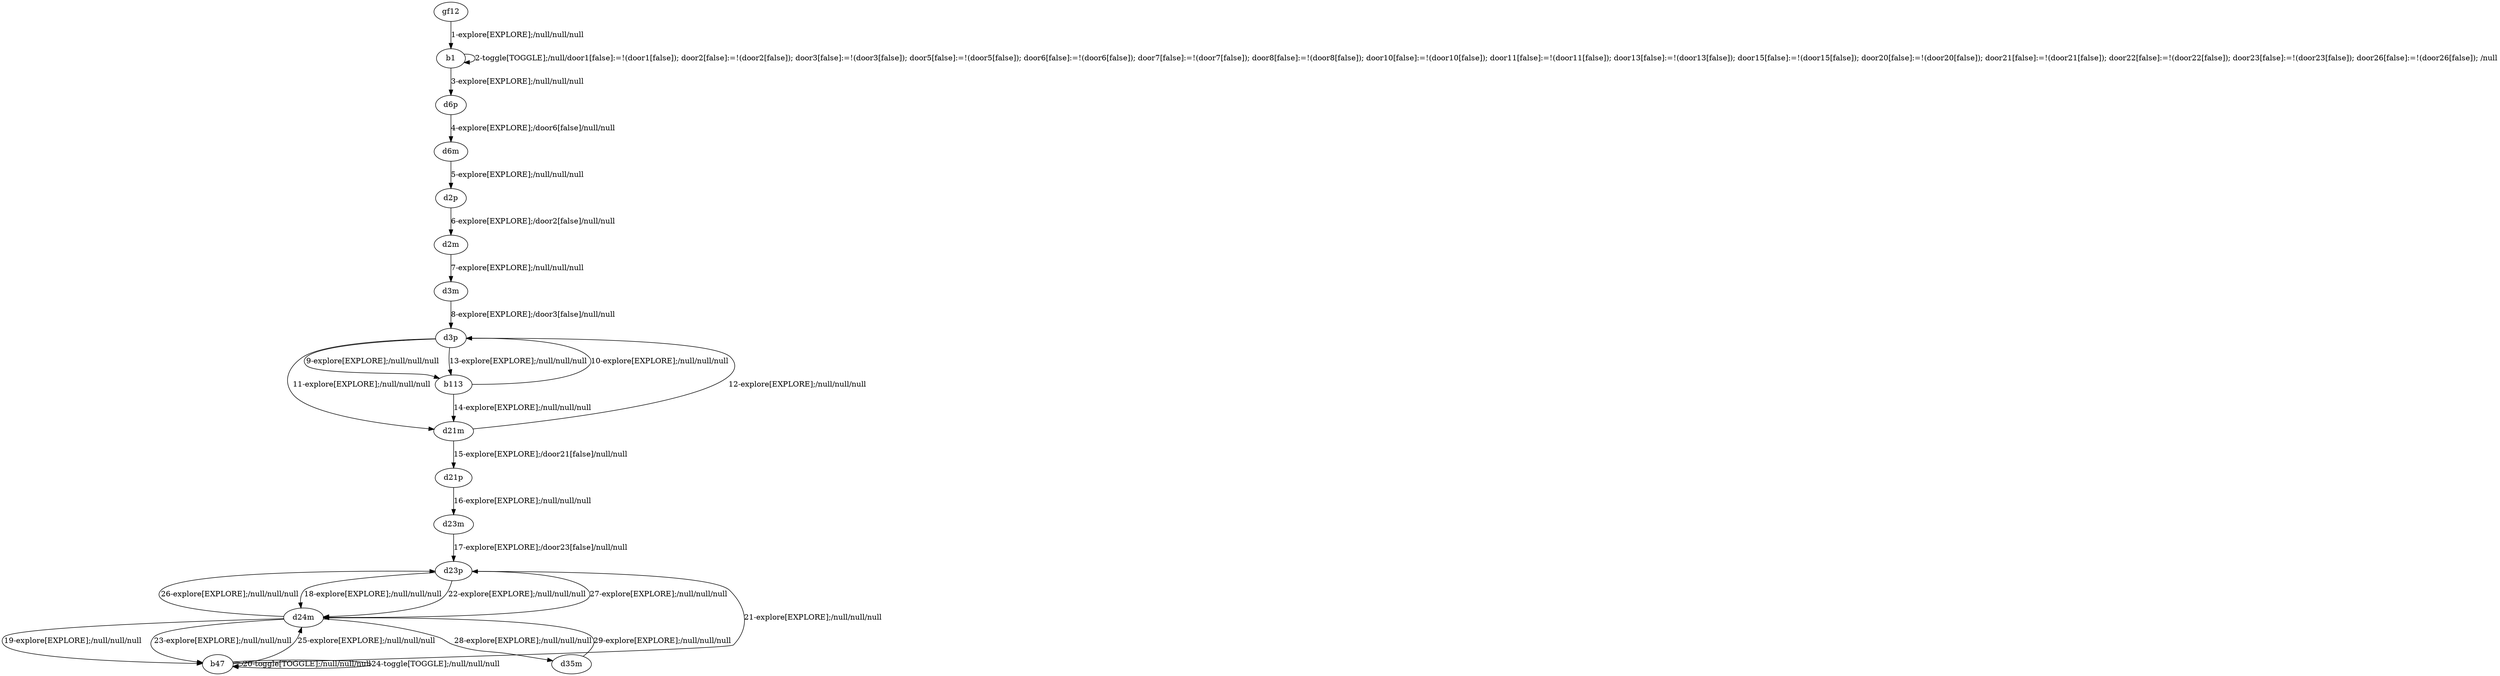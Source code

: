 # Total number of goals covered by this test: 2
# d21m --> d3p
# b113 --> d3p

digraph g {
"gf12" -> "b1" [label = "1-explore[EXPLORE];/null/null/null"];
"b1" -> "b1" [label = "2-toggle[TOGGLE];/null/door1[false]:=!(door1[false]); door2[false]:=!(door2[false]); door3[false]:=!(door3[false]); door5[false]:=!(door5[false]); door6[false]:=!(door6[false]); door7[false]:=!(door7[false]); door8[false]:=!(door8[false]); door10[false]:=!(door10[false]); door11[false]:=!(door11[false]); door13[false]:=!(door13[false]); door15[false]:=!(door15[false]); door20[false]:=!(door20[false]); door21[false]:=!(door21[false]); door22[false]:=!(door22[false]); door23[false]:=!(door23[false]); door26[false]:=!(door26[false]); /null"];
"b1" -> "d6p" [label = "3-explore[EXPLORE];/null/null/null"];
"d6p" -> "d6m" [label = "4-explore[EXPLORE];/door6[false]/null/null"];
"d6m" -> "d2p" [label = "5-explore[EXPLORE];/null/null/null"];
"d2p" -> "d2m" [label = "6-explore[EXPLORE];/door2[false]/null/null"];
"d2m" -> "d3m" [label = "7-explore[EXPLORE];/null/null/null"];
"d3m" -> "d3p" [label = "8-explore[EXPLORE];/door3[false]/null/null"];
"d3p" -> "b113" [label = "9-explore[EXPLORE];/null/null/null"];
"b113" -> "d3p" [label = "10-explore[EXPLORE];/null/null/null"];
"d3p" -> "d21m" [label = "11-explore[EXPLORE];/null/null/null"];
"d21m" -> "d3p" [label = "12-explore[EXPLORE];/null/null/null"];
"d3p" -> "b113" [label = "13-explore[EXPLORE];/null/null/null"];
"b113" -> "d21m" [label = "14-explore[EXPLORE];/null/null/null"];
"d21m" -> "d21p" [label = "15-explore[EXPLORE];/door21[false]/null/null"];
"d21p" -> "d23m" [label = "16-explore[EXPLORE];/null/null/null"];
"d23m" -> "d23p" [label = "17-explore[EXPLORE];/door23[false]/null/null"];
"d23p" -> "d24m" [label = "18-explore[EXPLORE];/null/null/null"];
"d24m" -> "b47" [label = "19-explore[EXPLORE];/null/null/null"];
"b47" -> "b47" [label = "20-toggle[TOGGLE];/null/null/null"];
"b47" -> "d23p" [label = "21-explore[EXPLORE];/null/null/null"];
"d23p" -> "d24m" [label = "22-explore[EXPLORE];/null/null/null"];
"d24m" -> "b47" [label = "23-explore[EXPLORE];/null/null/null"];
"b47" -> "b47" [label = "24-toggle[TOGGLE];/null/null/null"];
"b47" -> "d24m" [label = "25-explore[EXPLORE];/null/null/null"];
"d24m" -> "d23p" [label = "26-explore[EXPLORE];/null/null/null"];
"d23p" -> "d24m" [label = "27-explore[EXPLORE];/null/null/null"];
"d24m" -> "d35m" [label = "28-explore[EXPLORE];/null/null/null"];
"d35m" -> "d24m" [label = "29-explore[EXPLORE];/null/null/null"];
}
